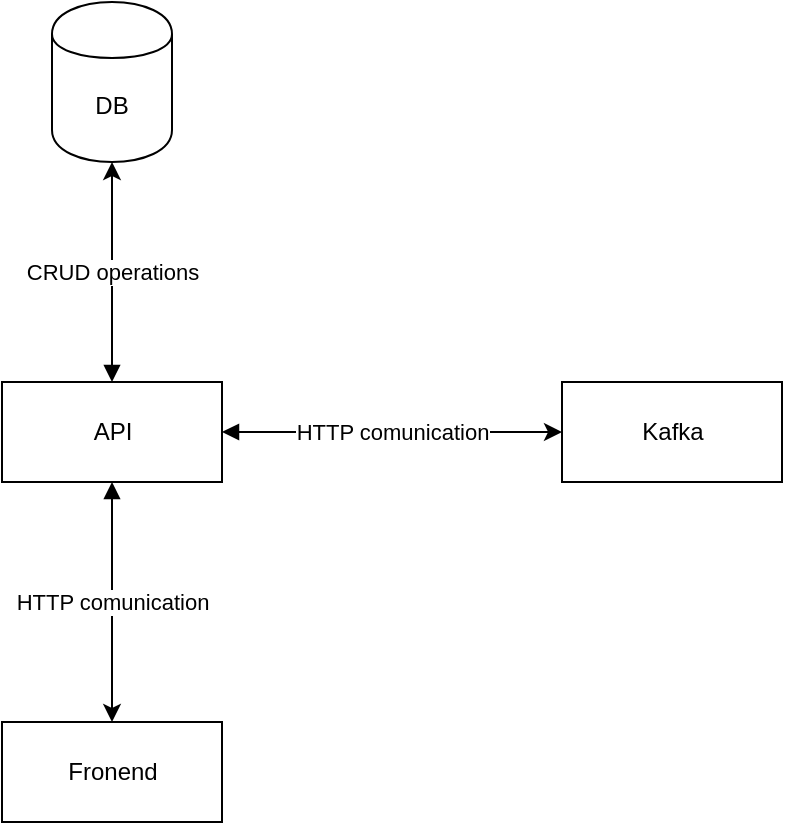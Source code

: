 <mxfile>
    <diagram id="_H_IIofRGWlCvdBiCWD9" name="Page-1">
        <mxGraphModel dx="1122" dy="800" grid="1" gridSize="10" guides="1" tooltips="1" connect="1" arrows="1" fold="1" page="1" pageScale="1" pageWidth="850" pageHeight="1100" math="0" shadow="0">
            <root>
                <mxCell id="0"/>
                <mxCell id="1" parent="0"/>
                <mxCell id="4" value="Fronend" style="html=1;" vertex="1" parent="1">
                    <mxGeometry x="300" y="510" width="110" height="50" as="geometry"/>
                </mxCell>
                <mxCell id="8" value="CRUD operations" style="edgeStyle=none;html=1;startArrow=block;startFill=1;" edge="1" parent="1" source="5" target="7">
                    <mxGeometry relative="1" as="geometry"/>
                </mxCell>
                <mxCell id="9" value="HTTP comunication" style="edgeStyle=none;html=1;entryX=0;entryY=0.5;entryDx=0;entryDy=0;startArrow=block;startFill=1;" edge="1" parent="1" source="5" target="6">
                    <mxGeometry relative="1" as="geometry"/>
                </mxCell>
                <mxCell id="10" value="HTTP comunication" style="edgeStyle=none;html=1;startArrow=block;startFill=1;" edge="1" parent="1" source="5" target="4">
                    <mxGeometry relative="1" as="geometry"/>
                </mxCell>
                <mxCell id="5" value="API" style="html=1;" vertex="1" parent="1">
                    <mxGeometry x="300" y="340" width="110" height="50" as="geometry"/>
                </mxCell>
                <mxCell id="6" value="Kafka" style="html=1;" vertex="1" parent="1">
                    <mxGeometry x="580" y="340" width="110" height="50" as="geometry"/>
                </mxCell>
                <mxCell id="7" value="DB" style="shape=cylinder;whiteSpace=wrap;html=1;boundedLbl=1;backgroundOutline=1;" vertex="1" parent="1">
                    <mxGeometry x="325" y="150" width="60" height="80" as="geometry"/>
                </mxCell>
            </root>
        </mxGraphModel>
    </diagram>
</mxfile>
